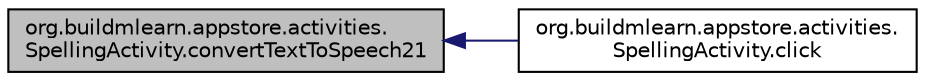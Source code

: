 digraph "org.buildmlearn.appstore.activities.SpellingActivity.convertTextToSpeech21"
{
 // INTERACTIVE_SVG=YES
  bgcolor="transparent";
  edge [fontname="Helvetica",fontsize="10",labelfontname="Helvetica",labelfontsize="10"];
  node [fontname="Helvetica",fontsize="10",shape=record];
  rankdir="LR";
  Node1 [label="org.buildmlearn.appstore.activities.\lSpellingActivity.convertTextToSpeech21",height=0.2,width=0.4,color="black", fillcolor="grey75", style="filled", fontcolor="black"];
  Node1 -> Node2 [dir="back",color="midnightblue",fontsize="10",style="solid",fontname="Helvetica"];
  Node2 [label="org.buildmlearn.appstore.activities.\lSpellingActivity.click",height=0.2,width=0.4,color="black",URL="$d9/dca/classorg_1_1buildmlearn_1_1appstore_1_1activities_1_1_spelling_activity.html#abeccd03866d824b9744d7e8b84f1214d",tooltip="This method is executed when next/skip button is pressed, hence it populates the next question in the..."];
}
